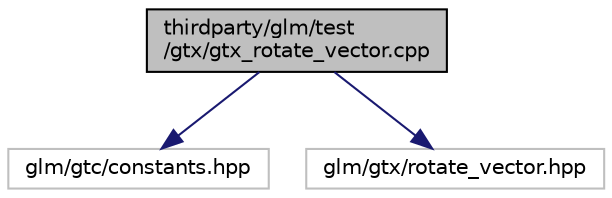 digraph "thirdparty/glm/test/gtx/gtx_rotate_vector.cpp"
{
  edge [fontname="Helvetica",fontsize="10",labelfontname="Helvetica",labelfontsize="10"];
  node [fontname="Helvetica",fontsize="10",shape=record];
  Node1 [label="thirdparty/glm/test\l/gtx/gtx_rotate_vector.cpp",height=0.2,width=0.4,color="black", fillcolor="grey75", style="filled", fontcolor="black"];
  Node1 -> Node2 [color="midnightblue",fontsize="10",style="solid",fontname="Helvetica"];
  Node2 [label="glm/gtc/constants.hpp",height=0.2,width=0.4,color="grey75", fillcolor="white", style="filled"];
  Node1 -> Node3 [color="midnightblue",fontsize="10",style="solid",fontname="Helvetica"];
  Node3 [label="glm/gtx/rotate_vector.hpp",height=0.2,width=0.4,color="grey75", fillcolor="white", style="filled"];
}
